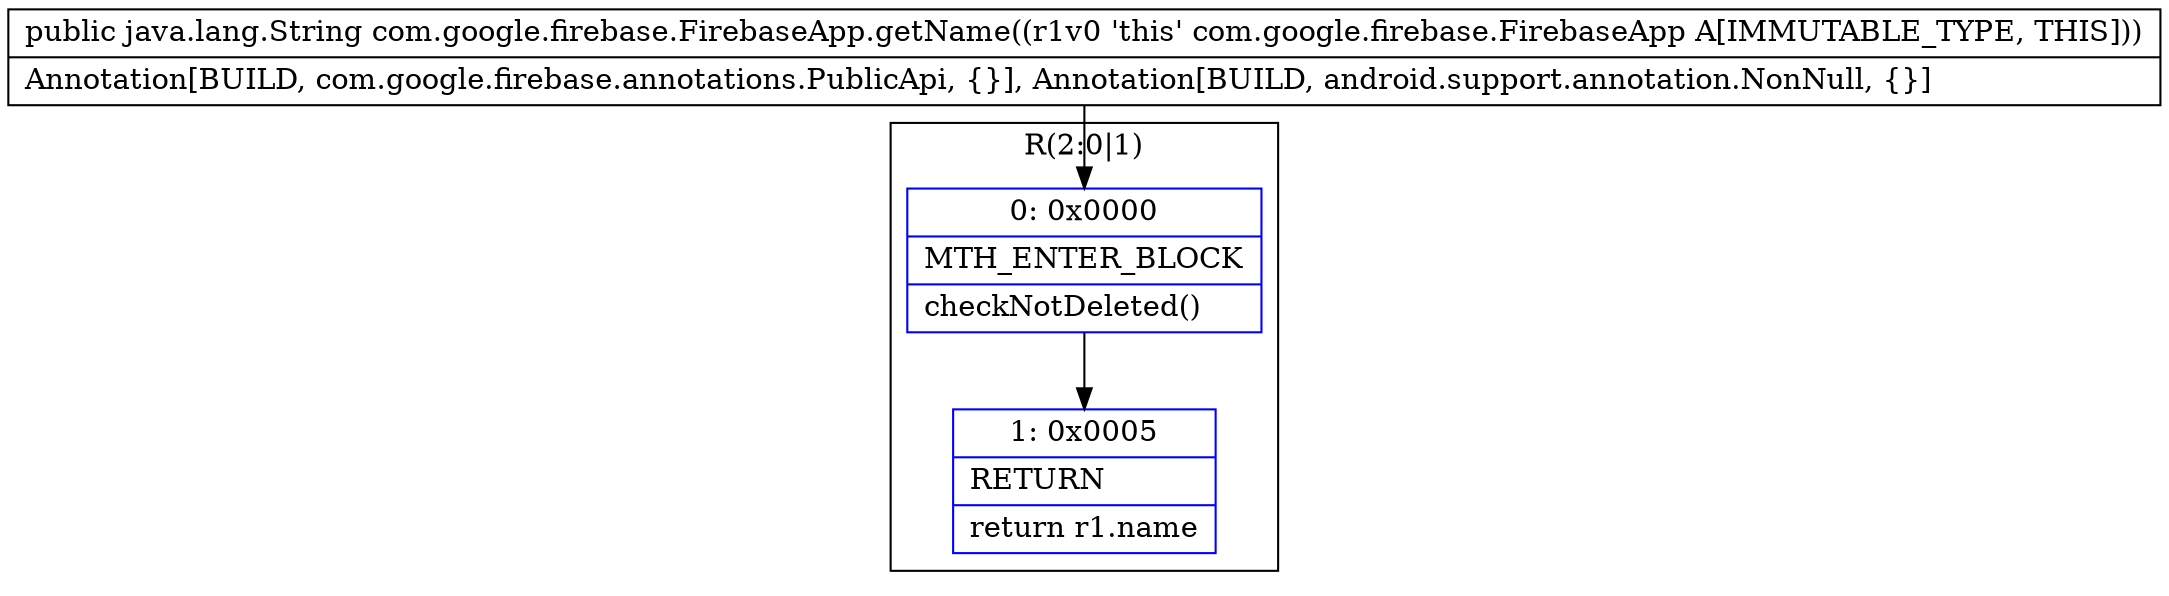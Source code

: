 digraph "CFG forcom.google.firebase.FirebaseApp.getName()Ljava\/lang\/String;" {
subgraph cluster_Region_2125790212 {
label = "R(2:0|1)";
node [shape=record,color=blue];
Node_0 [shape=record,label="{0\:\ 0x0000|MTH_ENTER_BLOCK\l|checkNotDeleted()\l}"];
Node_1 [shape=record,label="{1\:\ 0x0005|RETURN\l|return r1.name\l}"];
}
MethodNode[shape=record,label="{public java.lang.String com.google.firebase.FirebaseApp.getName((r1v0 'this' com.google.firebase.FirebaseApp A[IMMUTABLE_TYPE, THIS]))  | Annotation[BUILD, com.google.firebase.annotations.PublicApi, \{\}], Annotation[BUILD, android.support.annotation.NonNull, \{\}]\l}"];
MethodNode -> Node_0;
Node_0 -> Node_1;
}

